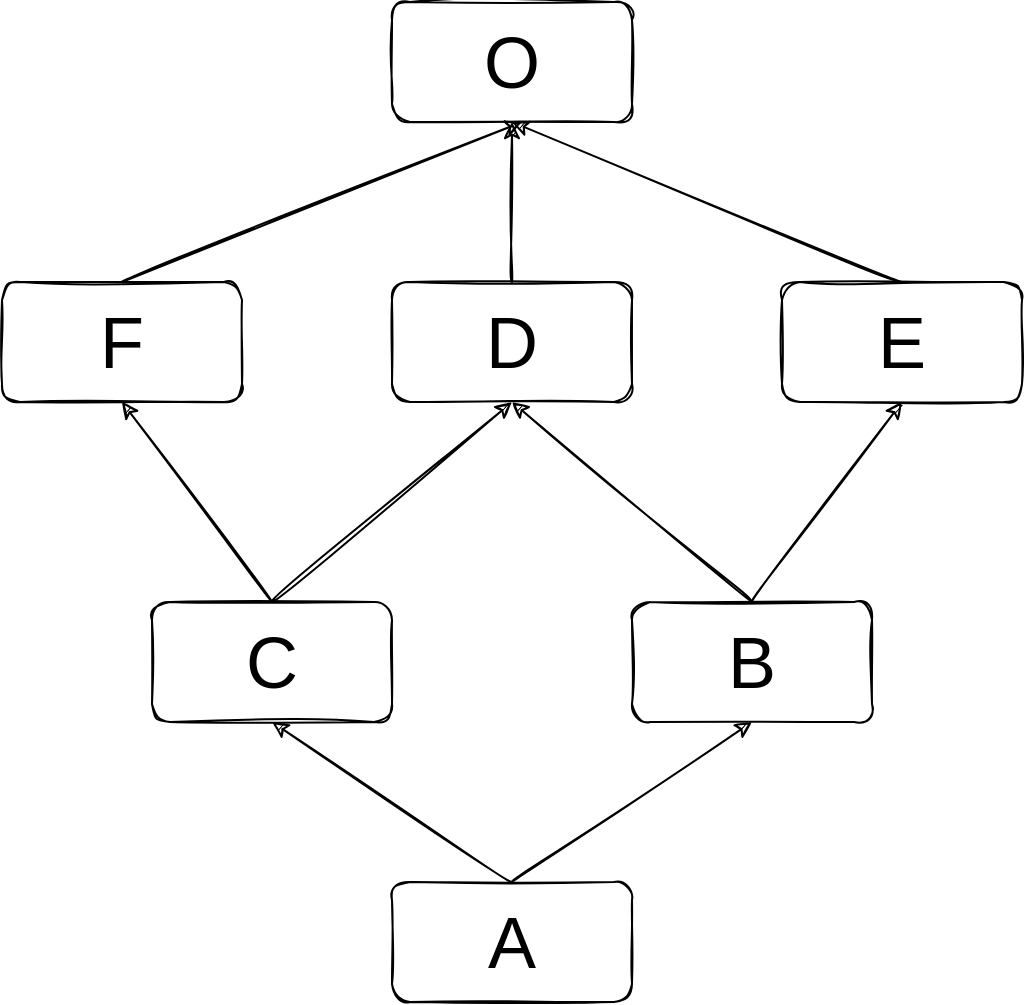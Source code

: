 <mxfile>
    <diagram id="h5aEUvVyA1Vh0mNT5Q9_" name="第 1 页">
        <mxGraphModel dx="2309" dy="719" grid="1" gridSize="10" guides="1" tooltips="1" connect="1" arrows="1" fold="1" page="1" pageScale="1" pageWidth="1169" pageHeight="1654" math="0" shadow="0">
            <root>
                <mxCell id="0"/>
                <mxCell id="1" parent="0"/>
                <mxCell id="2" value="O" style="rounded=1;whiteSpace=wrap;html=1;sketch=1;fontSize=36;" vertex="1" parent="1">
                    <mxGeometry x="525" y="80" width="120" height="60" as="geometry"/>
                </mxCell>
                <mxCell id="3" value="F" style="rounded=1;whiteSpace=wrap;html=1;sketch=1;fontSize=36;" vertex="1" parent="1">
                    <mxGeometry x="330" y="220" width="120" height="60" as="geometry"/>
                </mxCell>
                <mxCell id="4" value="D" style="rounded=1;whiteSpace=wrap;html=1;sketch=1;fontSize=36;" vertex="1" parent="1">
                    <mxGeometry x="525" y="220" width="120" height="60" as="geometry"/>
                </mxCell>
                <mxCell id="6" value="E" style="rounded=1;whiteSpace=wrap;html=1;sketch=1;fontSize=36;" vertex="1" parent="1">
                    <mxGeometry x="720" y="220" width="120" height="60" as="geometry"/>
                </mxCell>
                <mxCell id="7" value="" style="endArrow=classic;html=1;rounded=1;sketch=1;fontSize=36;curved=1;exitX=0.5;exitY=0;exitDx=0;exitDy=0;entryX=0.5;entryY=1;entryDx=0;entryDy=0;" edge="1" parent="1" source="4" target="2">
                    <mxGeometry width="50" height="50" relative="1" as="geometry">
                        <mxPoint x="890" y="390" as="sourcePoint"/>
                        <mxPoint x="940" y="340" as="targetPoint"/>
                    </mxGeometry>
                </mxCell>
                <mxCell id="8" value="" style="endArrow=classic;html=1;rounded=1;sketch=1;fontSize=36;curved=1;exitX=0.5;exitY=0;exitDx=0;exitDy=0;" edge="1" parent="1" source="3">
                    <mxGeometry width="50" height="50" relative="1" as="geometry">
                        <mxPoint x="890" y="390" as="sourcePoint"/>
                        <mxPoint x="590" y="140" as="targetPoint"/>
                    </mxGeometry>
                </mxCell>
                <mxCell id="9" value="" style="endArrow=classic;html=1;rounded=1;sketch=1;fontSize=36;curved=1;exitX=0.5;exitY=0;exitDx=0;exitDy=0;entryX=0.5;entryY=1;entryDx=0;entryDy=0;" edge="1" parent="1" source="6" target="2">
                    <mxGeometry width="50" height="50" relative="1" as="geometry">
                        <mxPoint x="400" y="230" as="sourcePoint"/>
                        <mxPoint x="580" y="140" as="targetPoint"/>
                    </mxGeometry>
                </mxCell>
                <mxCell id="10" value="C" style="rounded=1;whiteSpace=wrap;html=1;sketch=1;fontSize=36;" vertex="1" parent="1">
                    <mxGeometry x="405" y="380" width="120" height="60" as="geometry"/>
                </mxCell>
                <mxCell id="11" value="B" style="rounded=1;whiteSpace=wrap;html=1;sketch=1;fontSize=36;" vertex="1" parent="1">
                    <mxGeometry x="645" y="380" width="120" height="60" as="geometry"/>
                </mxCell>
                <mxCell id="12" value="" style="endArrow=classic;html=1;rounded=1;sketch=1;fontSize=36;curved=1;exitX=0.5;exitY=0;exitDx=0;exitDy=0;entryX=0.5;entryY=1;entryDx=0;entryDy=0;" edge="1" parent="1" source="10" target="4">
                    <mxGeometry width="50" height="50" relative="1" as="geometry">
                        <mxPoint x="890" y="390" as="sourcePoint"/>
                        <mxPoint x="940" y="340" as="targetPoint"/>
                    </mxGeometry>
                </mxCell>
                <mxCell id="13" value="" style="endArrow=classic;html=1;rounded=1;sketch=1;fontSize=36;curved=1;exitX=0.5;exitY=0;exitDx=0;exitDy=0;entryX=0.5;entryY=1;entryDx=0;entryDy=0;" edge="1" parent="1" source="10" target="3">
                    <mxGeometry width="50" height="50" relative="1" as="geometry">
                        <mxPoint x="890" y="390" as="sourcePoint"/>
                        <mxPoint x="940" y="340" as="targetPoint"/>
                    </mxGeometry>
                </mxCell>
                <mxCell id="14" value="" style="endArrow=classic;html=1;rounded=1;sketch=1;fontSize=36;curved=1;exitX=0.5;exitY=0;exitDx=0;exitDy=0;entryX=0.5;entryY=1;entryDx=0;entryDy=0;" edge="1" parent="1" source="11" target="6">
                    <mxGeometry width="50" height="50" relative="1" as="geometry">
                        <mxPoint x="890" y="390" as="sourcePoint"/>
                        <mxPoint x="940" y="340" as="targetPoint"/>
                    </mxGeometry>
                </mxCell>
                <mxCell id="15" value="" style="endArrow=classic;html=1;rounded=1;sketch=1;fontSize=36;curved=1;exitX=0.5;exitY=0;exitDx=0;exitDy=0;entryX=0.5;entryY=1;entryDx=0;entryDy=0;" edge="1" parent="1" source="11" target="4">
                    <mxGeometry width="50" height="50" relative="1" as="geometry">
                        <mxPoint x="890" y="390" as="sourcePoint"/>
                        <mxPoint x="940" y="340" as="targetPoint"/>
                    </mxGeometry>
                </mxCell>
                <mxCell id="16" value="A" style="rounded=1;whiteSpace=wrap;html=1;sketch=1;fontSize=36;" vertex="1" parent="1">
                    <mxGeometry x="525" y="520" width="120" height="60" as="geometry"/>
                </mxCell>
                <mxCell id="17" value="" style="endArrow=classic;html=1;rounded=1;sketch=1;fontSize=36;curved=1;exitX=0.5;exitY=0;exitDx=0;exitDy=0;entryX=0.5;entryY=1;entryDx=0;entryDy=0;" edge="1" parent="1" source="16" target="10">
                    <mxGeometry width="50" height="50" relative="1" as="geometry">
                        <mxPoint x="890" y="390" as="sourcePoint"/>
                        <mxPoint x="940" y="340" as="targetPoint"/>
                    </mxGeometry>
                </mxCell>
                <mxCell id="18" value="" style="endArrow=classic;html=1;rounded=1;sketch=1;fontSize=36;curved=1;exitX=0.5;exitY=0;exitDx=0;exitDy=0;entryX=0.5;entryY=1;entryDx=0;entryDy=0;" edge="1" parent="1" source="16" target="11">
                    <mxGeometry width="50" height="50" relative="1" as="geometry">
                        <mxPoint x="890" y="390" as="sourcePoint"/>
                        <mxPoint x="940" y="340" as="targetPoint"/>
                    </mxGeometry>
                </mxCell>
            </root>
        </mxGraphModel>
    </diagram>
</mxfile>